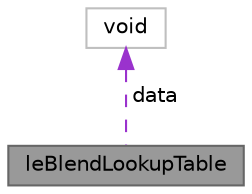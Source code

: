 digraph "leBlendLookupTable"
{
 // INTERACTIVE_SVG=YES
 // LATEX_PDF_SIZE
  bgcolor="transparent";
  edge [fontname=Helvetica,fontsize=10,labelfontname=Helvetica,labelfontsize=10];
  node [fontname=Helvetica,fontsize=10,shape=box,height=0.2,width=0.4];
  Node1 [label="leBlendLookupTable",height=0.2,width=0.4,color="gray40", fillcolor="grey60", style="filled", fontcolor="black",tooltip="This struct represents a blend color lookup table."];
  Node2 -> Node1 [dir="back",color="darkorchid3",style="dashed",label=" data" ];
  Node2 [label="void",height=0.2,width=0.4,color="grey75", fillcolor="white", style="filled",tooltip=" "];
}
